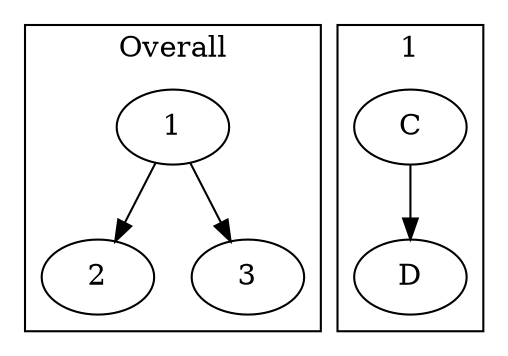 digraph {
     splines=line;
     subgraph cluster_0 {
     label="Overall";
     "1" ->"2"; 
     "1" -> "3";

 }
 subgraph cluster_1 {
     label="1";
     "C"->"D"
     
 }

}
